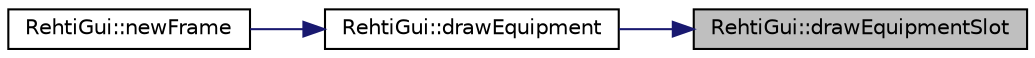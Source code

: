 digraph "RehtiGui::drawEquipmentSlot"
{
 // LATEX_PDF_SIZE
  edge [fontname="Helvetica",fontsize="10",labelfontname="Helvetica",labelfontsize="10"];
  node [fontname="Helvetica",fontsize="10",shape=record];
  rankdir="RL";
  Node1 [label="RehtiGui::drawEquipmentSlot",height=0.2,width=0.4,color="black", fillcolor="grey75", style="filled", fontcolor="black",tooltip="Helper function for a single equipment slot."];
  Node1 -> Node2 [dir="back",color="midnightblue",fontsize="10",style="solid",fontname="Helvetica"];
  Node2 [label="RehtiGui::drawEquipment",height=0.2,width=0.4,color="black", fillcolor="white", style="filled",URL="$classRehtiGui.html#a748c7f0cb7eca33108efbb7f170bdf8d",tooltip="Draws equipment tab to GUI window."];
  Node2 -> Node3 [dir="back",color="midnightblue",fontsize="10",style="solid",fontname="Helvetica"];
  Node3 [label="RehtiGui::newFrame",height=0.2,width=0.4,color="black", fillcolor="white", style="filled",URL="$classRehtiGui.html#a5cff62a80fd8c20208c9d6319f8ed2d5",tooltip=" "];
}
